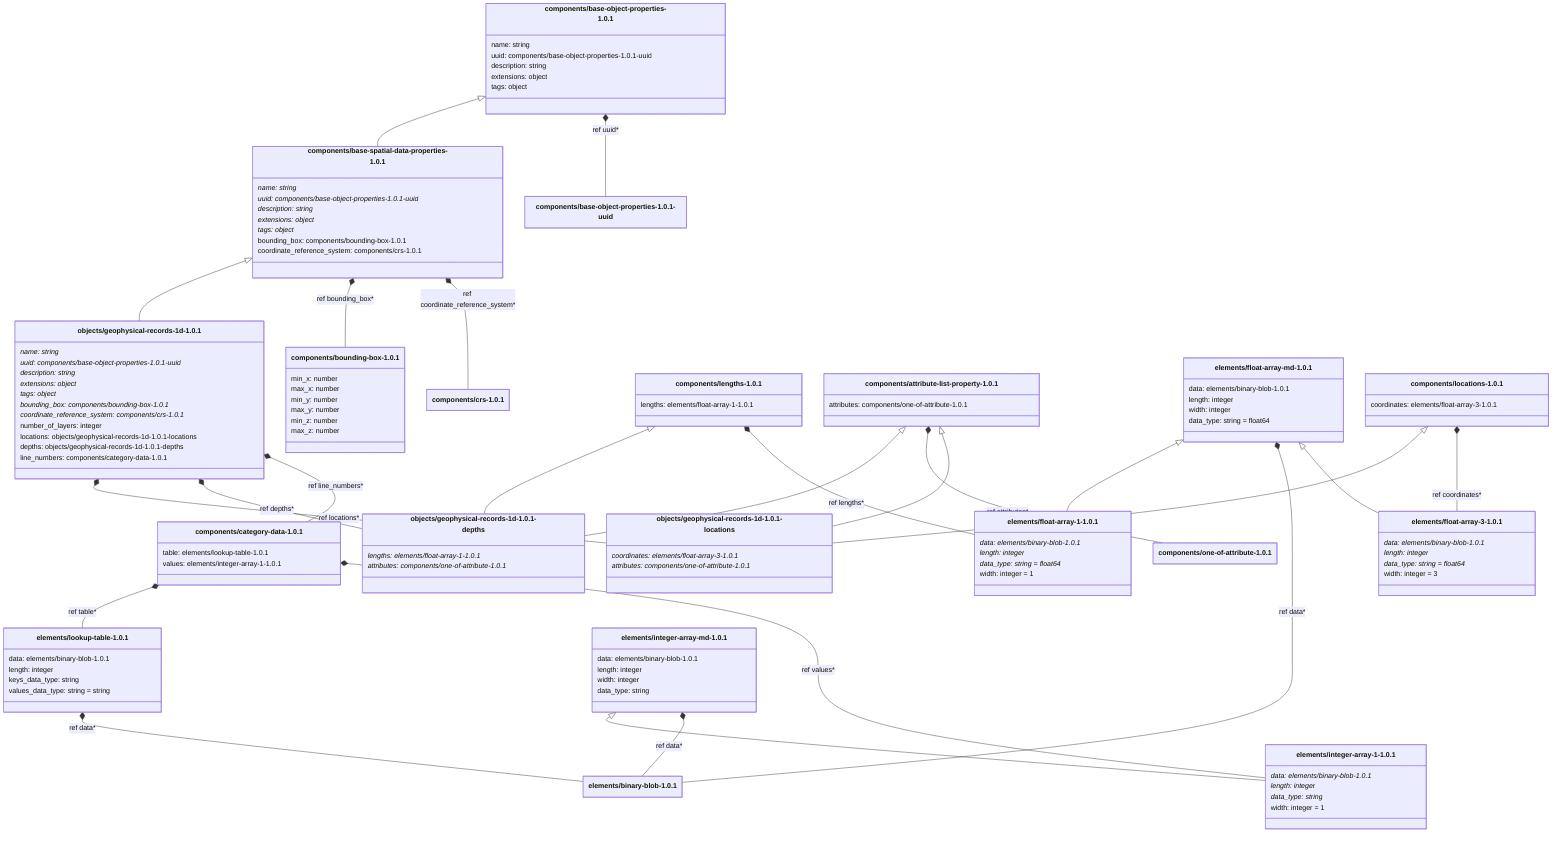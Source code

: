 ---
config:
    class:
        hideEmptyMembersBox: true
---

classDiagram
    class `components/base-object-properties-1.0.1`:::schemaComponent {
        name: string
        uuid: components/base-object-properties-1.0.1-uuid
        description: string
        extensions: object
        tags: object
    }
    class `components/base-spatial-data-properties-1.0.1`:::schemaComponent {
        name: string*
        uuid: components/base-object-properties-1.0.1-uuid*
        description: string*
        extensions: object*
        tags: object*
        bounding_box: components/bounding-box-1.0.1
        coordinate_reference_system: components/crs-1.0.1
    }
    `components/base-object-properties-1.0.1` <|-- `components/base-spatial-data-properties-1.0.1`
    class `objects/geophysical-records-1d-1.0.1`:::schemaObject {
        name: string*
        uuid: components/base-object-properties-1.0.1-uuid*
        description: string*
        extensions: object*
        tags: object*
        bounding_box: components/bounding-box-1.0.1*
        coordinate_reference_system: components/crs-1.0.1*
        number_of_layers: integer
        locations: objects/geophysical-records-1d-1.0.1-locations
        depths: objects/geophysical-records-1d-1.0.1-depths
        line_numbers: components/category-data-1.0.1
    }
    `components/base-spatial-data-properties-1.0.1` <|-- `objects/geophysical-records-1d-1.0.1`
    `components/base-object-properties-1.0.1` *-- `components/base-object-properties-1.0.1-uuid` : ref uuid*
    `components/base-spatial-data-properties-1.0.1` *-- `components/bounding-box-1.0.1` : ref bounding_box*
    `components/base-spatial-data-properties-1.0.1` *-- `components/crs-1.0.1` : ref coordinate_reference_system*
    `objects/geophysical-records-1d-1.0.1` *-- `objects/geophysical-records-1d-1.0.1-locations` : ref locations*
    `objects/geophysical-records-1d-1.0.1` *-- `objects/geophysical-records-1d-1.0.1-depths` : ref depths*
    `objects/geophysical-records-1d-1.0.1` *-- `components/category-data-1.0.1` : ref line_numbers*
    class `components/lengths-1.0.1`:::schemaComponent {
        lengths: elements/float-array-1-1.0.1
    }
    class `components/attribute-list-property-1.0.1`:::schemaComponent {
        attributes: components/one-of-attribute-1.0.1
    }
    class `objects/geophysical-records-1d-1.0.1-depths`:::schemaImplicit {
        lengths: elements/float-array-1-1.0.1*
        attributes: components/one-of-attribute-1.0.1*
    }
    `components/lengths-1.0.1` <|-- `objects/geophysical-records-1d-1.0.1-depths`
    `components/attribute-list-property-1.0.1` <|-- `objects/geophysical-records-1d-1.0.1-depths`
    `components/lengths-1.0.1` *-- `elements/float-array-1-1.0.1` : ref lengths*
    `components/attribute-list-property-1.0.1` *-- `components/one-of-attribute-1.0.1` : ref attributes*
    class `components/one-of-attribute-1.0.1`:::schemaComponent {
    }
    class `elements/float-array-md-1.0.1`:::schemaElement {
        data: elements/binary-blob-1.0.1
        length: integer
        width: integer
        data_type: string = float64
    }
    class `elements/float-array-1-1.0.1`:::schemaElement {
        data: elements/binary-blob-1.0.1*
        length: integer*
        data_type: string = float64*
        width: integer = 1
    }
    `elements/float-array-md-1.0.1` <|-- `elements/float-array-1-1.0.1`
    `elements/float-array-md-1.0.1` *-- `elements/binary-blob-1.0.1` : ref data*
    class `elements/binary-blob-1.0.1`:::schemaElement {
    }
    class `components/category-data-1.0.1`:::schemaComponent {
        table: elements/lookup-table-1.0.1
        values: elements/integer-array-1-1.0.1
    }
    `components/category-data-1.0.1` *-- `elements/lookup-table-1.0.1` : ref table*
    `components/category-data-1.0.1` *-- `elements/integer-array-1-1.0.1` : ref values*
    class `elements/lookup-table-1.0.1`:::schemaElement {
        data: elements/binary-blob-1.0.1
        length: integer
        keys_data_type: string
        values_data_type: string = string
    }
    `elements/lookup-table-1.0.1` *-- `elements/binary-blob-1.0.1` : ref data*
    class `elements/integer-array-md-1.0.1`:::schemaElement {
        data: elements/binary-blob-1.0.1
        length: integer
        width: integer
        data_type: string
    }
    class `elements/integer-array-1-1.0.1`:::schemaElement {
        data: elements/binary-blob-1.0.1*
        length: integer*
        data_type: string*
        width: integer = 1
    }
    `elements/integer-array-md-1.0.1` <|-- `elements/integer-array-1-1.0.1`
    `elements/integer-array-md-1.0.1` *-- `elements/binary-blob-1.0.1` : ref data*
    class `components/locations-1.0.1`:::schemaComponent {
        coordinates: elements/float-array-3-1.0.1
    }
    class `objects/geophysical-records-1d-1.0.1-locations`:::schemaImplicit {
        coordinates: elements/float-array-3-1.0.1*
        attributes: components/one-of-attribute-1.0.1*
    }
    `components/locations-1.0.1` <|-- `objects/geophysical-records-1d-1.0.1-locations`
    `components/attribute-list-property-1.0.1` <|-- `objects/geophysical-records-1d-1.0.1-locations`
    `components/locations-1.0.1` *-- `elements/float-array-3-1.0.1` : ref coordinates*
    class `elements/float-array-3-1.0.1`:::schemaElement {
        data: elements/binary-blob-1.0.1*
        length: integer*
        data_type: string = float64*
        width: integer = 3
    }
    `elements/float-array-md-1.0.1` <|-- `elements/float-array-3-1.0.1`
    class `components/base-object-properties-1.0.1-uuid`:::schemaImplicit {
    }
    class `components/bounding-box-1.0.1`:::schemaComponent {
        min_x: number
        max_x: number
        min_y: number
        max_y: number
        min_z: number
        max_z: number
    }
    class `components/crs-1.0.1`:::schemaComponent {
    }